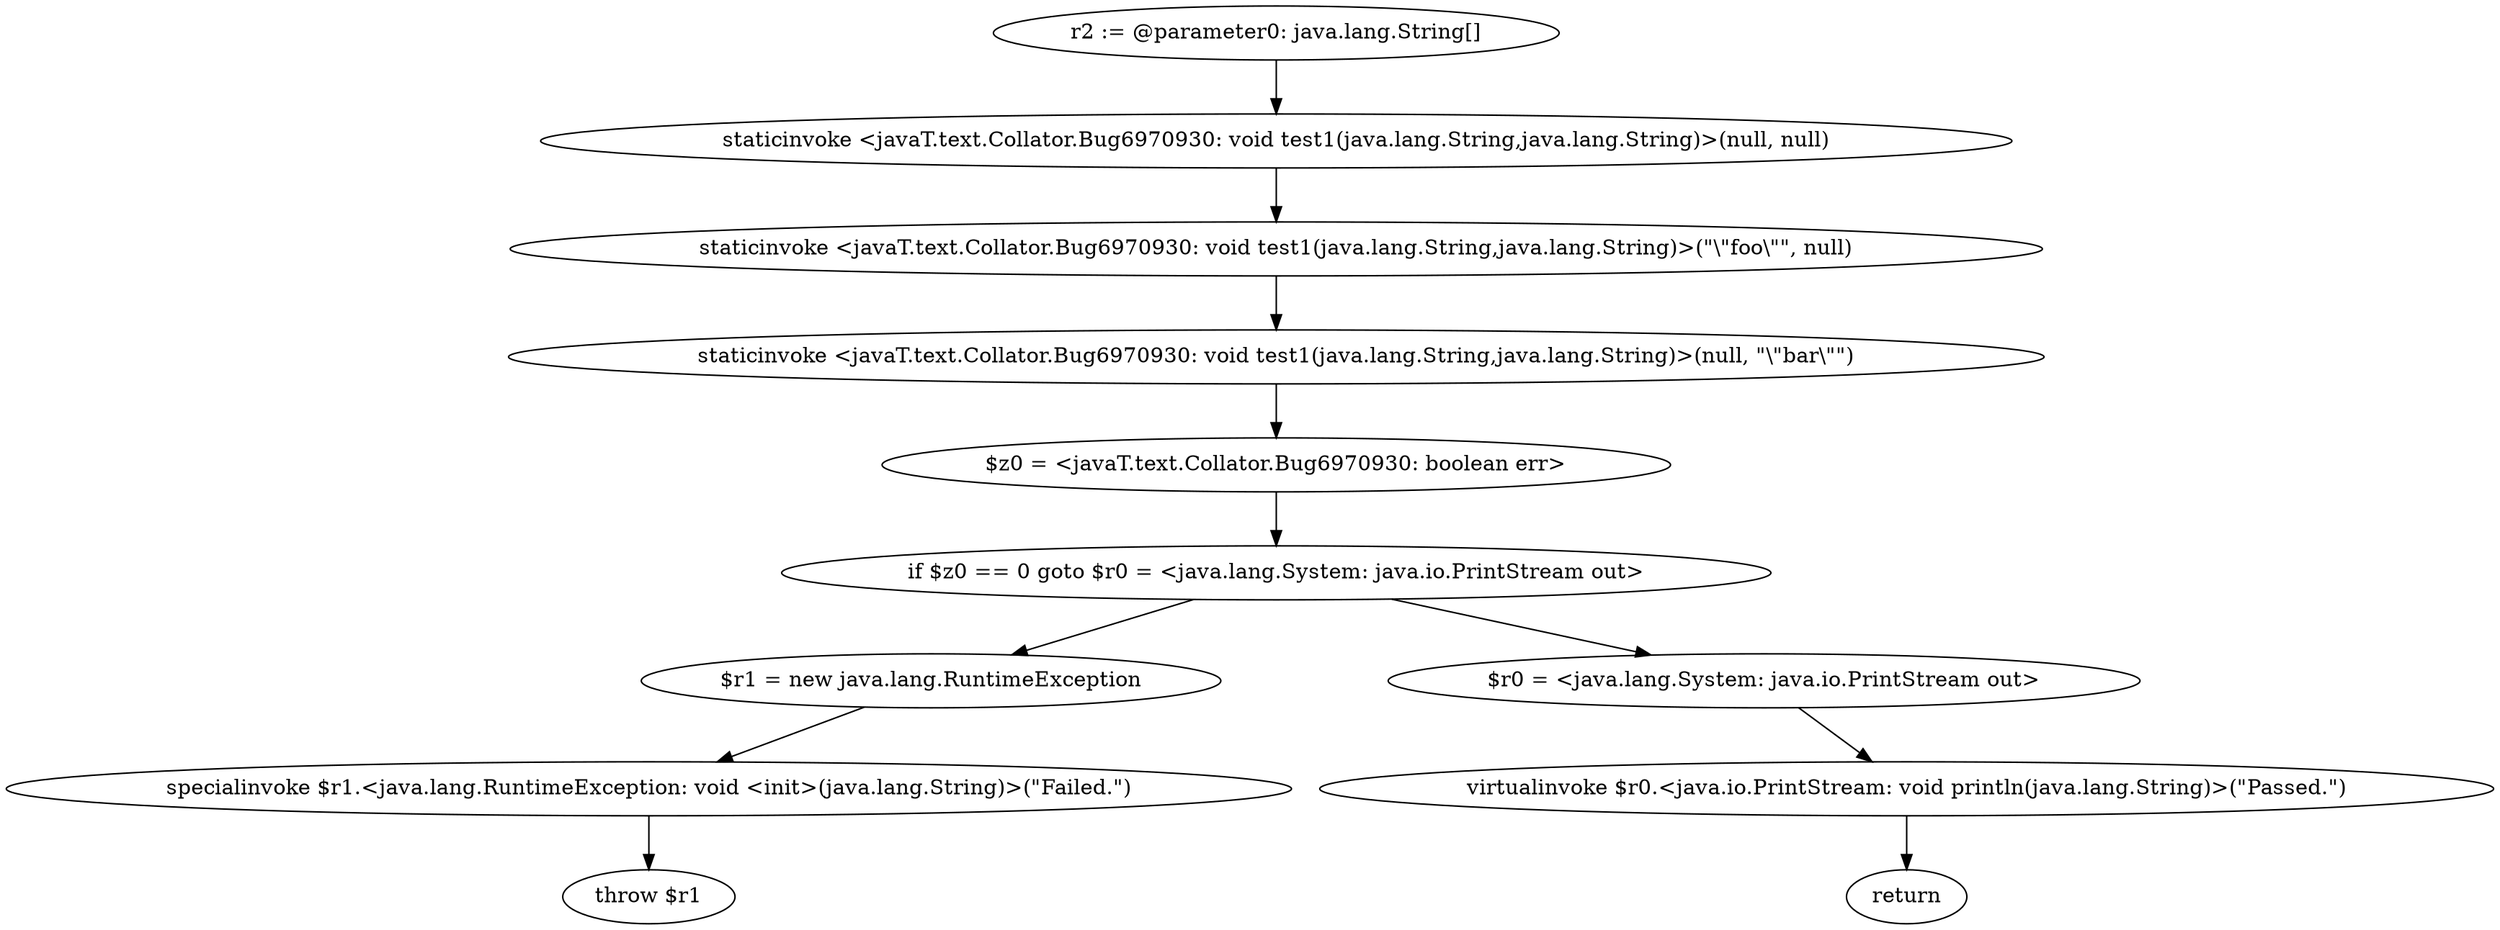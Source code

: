digraph "unitGraph" {
    "r2 := @parameter0: java.lang.String[]"
    "staticinvoke <javaT.text.Collator.Bug6970930: void test1(java.lang.String,java.lang.String)>(null, null)"
    "staticinvoke <javaT.text.Collator.Bug6970930: void test1(java.lang.String,java.lang.String)>(\"\\\"foo\\\"\", null)"
    "staticinvoke <javaT.text.Collator.Bug6970930: void test1(java.lang.String,java.lang.String)>(null, \"\\\"bar\\\"\")"
    "$z0 = <javaT.text.Collator.Bug6970930: boolean err>"
    "if $z0 == 0 goto $r0 = <java.lang.System: java.io.PrintStream out>"
    "$r1 = new java.lang.RuntimeException"
    "specialinvoke $r1.<java.lang.RuntimeException: void <init>(java.lang.String)>(\"Failed.\")"
    "throw $r1"
    "$r0 = <java.lang.System: java.io.PrintStream out>"
    "virtualinvoke $r0.<java.io.PrintStream: void println(java.lang.String)>(\"Passed.\")"
    "return"
    "r2 := @parameter0: java.lang.String[]"->"staticinvoke <javaT.text.Collator.Bug6970930: void test1(java.lang.String,java.lang.String)>(null, null)";
    "staticinvoke <javaT.text.Collator.Bug6970930: void test1(java.lang.String,java.lang.String)>(null, null)"->"staticinvoke <javaT.text.Collator.Bug6970930: void test1(java.lang.String,java.lang.String)>(\"\\\"foo\\\"\", null)";
    "staticinvoke <javaT.text.Collator.Bug6970930: void test1(java.lang.String,java.lang.String)>(\"\\\"foo\\\"\", null)"->"staticinvoke <javaT.text.Collator.Bug6970930: void test1(java.lang.String,java.lang.String)>(null, \"\\\"bar\\\"\")";
    "staticinvoke <javaT.text.Collator.Bug6970930: void test1(java.lang.String,java.lang.String)>(null, \"\\\"bar\\\"\")"->"$z0 = <javaT.text.Collator.Bug6970930: boolean err>";
    "$z0 = <javaT.text.Collator.Bug6970930: boolean err>"->"if $z0 == 0 goto $r0 = <java.lang.System: java.io.PrintStream out>";
    "if $z0 == 0 goto $r0 = <java.lang.System: java.io.PrintStream out>"->"$r1 = new java.lang.RuntimeException";
    "if $z0 == 0 goto $r0 = <java.lang.System: java.io.PrintStream out>"->"$r0 = <java.lang.System: java.io.PrintStream out>";
    "$r1 = new java.lang.RuntimeException"->"specialinvoke $r1.<java.lang.RuntimeException: void <init>(java.lang.String)>(\"Failed.\")";
    "specialinvoke $r1.<java.lang.RuntimeException: void <init>(java.lang.String)>(\"Failed.\")"->"throw $r1";
    "$r0 = <java.lang.System: java.io.PrintStream out>"->"virtualinvoke $r0.<java.io.PrintStream: void println(java.lang.String)>(\"Passed.\")";
    "virtualinvoke $r0.<java.io.PrintStream: void println(java.lang.String)>(\"Passed.\")"->"return";
}
